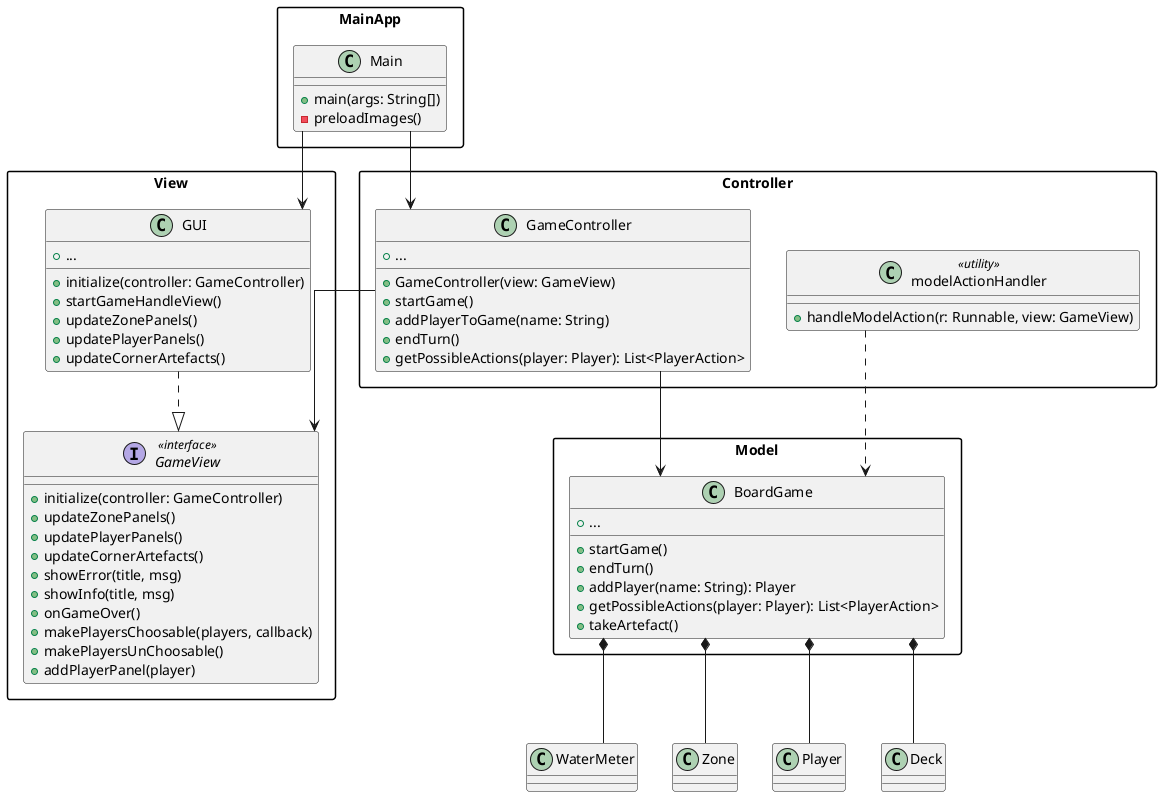 @startuml
skinparam packageStyle rectangle
skinparam linetype ortho

package MainApp {
  class Main {
    +main(args: String[])
    -preloadImages()
  }
}

package Controller {
  class GameController {
    +GameController(view: GameView)
    +startGame()
    +addPlayerToGame(name: String)
    +endTurn()
    +getPossibleActions(player: Player): List<PlayerAction>
    +...
  }
  class modelActionHandler <<utility>> {
    +handleModelAction(r: Runnable, view: GameView)
  }
}

package View {
  interface GameView <<interface>> {
    +initialize(controller: GameController)
    +updateZonePanels()
    +updatePlayerPanels()
    +updateCornerArtefacts()
    +showError(title, msg)
    +showInfo(title, msg)
    +onGameOver()
    +makePlayersChoosable(players, callback)
    +makePlayersUnChoosable()
    +addPlayerPanel(player)
  }
  class GUI {
    +initialize(controller: GameController)
    +startGameHandleView()
    +updateZonePanels()
    +updatePlayerPanels()
    +updateCornerArtefacts()
    +...
  }
}

package Model {
  class BoardGame {
    +startGame()
    +endTurn()
    +addPlayer(name: String): Player
    +getPossibleActions(player: Player): List<PlayerAction>
    +takeArtefact()
    +...
  }
}

' Relationships
Main --> GUI
Main --> GameController

GameController --> GameView
GameController --> BoardGame

modelActionHandler ..> BoardGame

GUI ..|> GameView

BoardGame *-- WaterMeter
BoardGame *-- Zone
BoardGame *-- Player
BoardGame *-- Deck

@enduml
